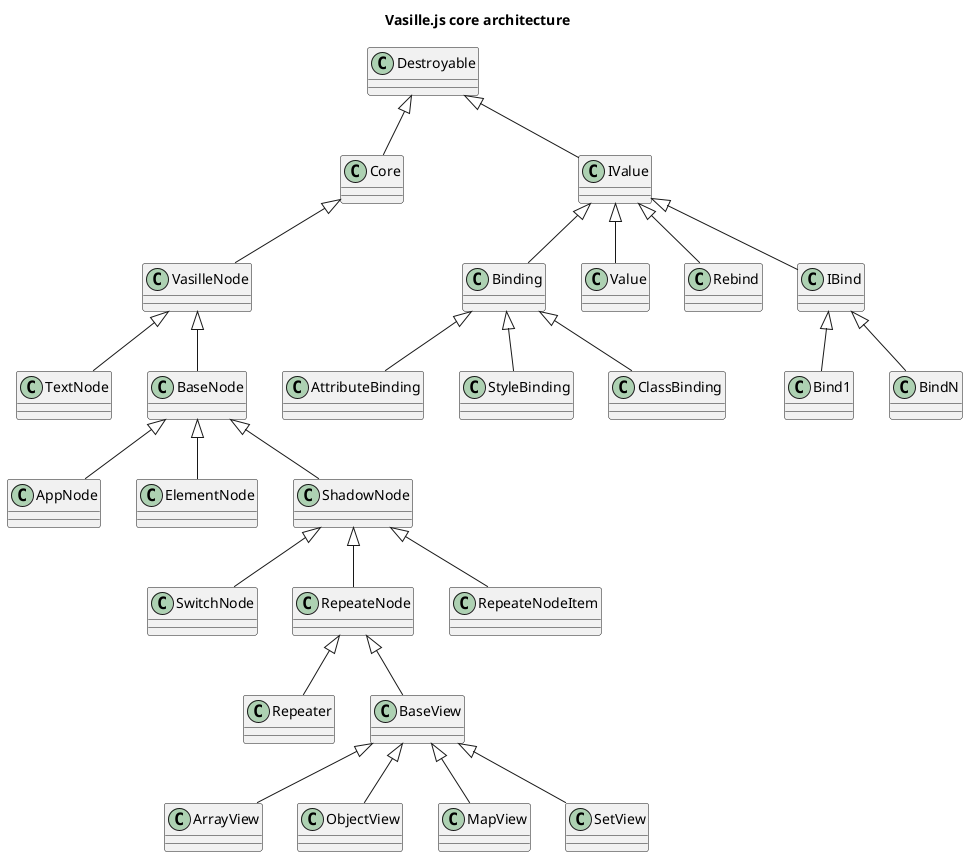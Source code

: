 @startuml
title Vasille.js core architecture

Destroyable <|-- Core
Destroyable <|-- IValue

IValue <|-- Binding
IValue <|-- Value
IValue <|-- Rebind
IValue <|-- IBind
Binding <|-- AttributeBinding
Binding <|-- StyleBinding
Binding <|-- ClassBinding
IBind <|-- Bind1
IBind <|-- BindN

Core <|-- VasilleNode
VasilleNode <|-- TextNode
VasilleNode <|-- BaseNode

BaseNode <|-- AppNode
BaseNode <|-- ElementNode
BaseNode <|-- ShadowNode

ShadowNode <|-- SwitchNode
ShadowNode <|-- RepeateNode
ShadowNode <|-- RepeateNodeItem

RepeateNode <|-- Repeater
RepeateNode <|-- BaseView

BaseView <|-- ArrayView
BaseView <|-- ObjectView
BaseView <|-- MapView
BaseView <|-- SetView

@enduml